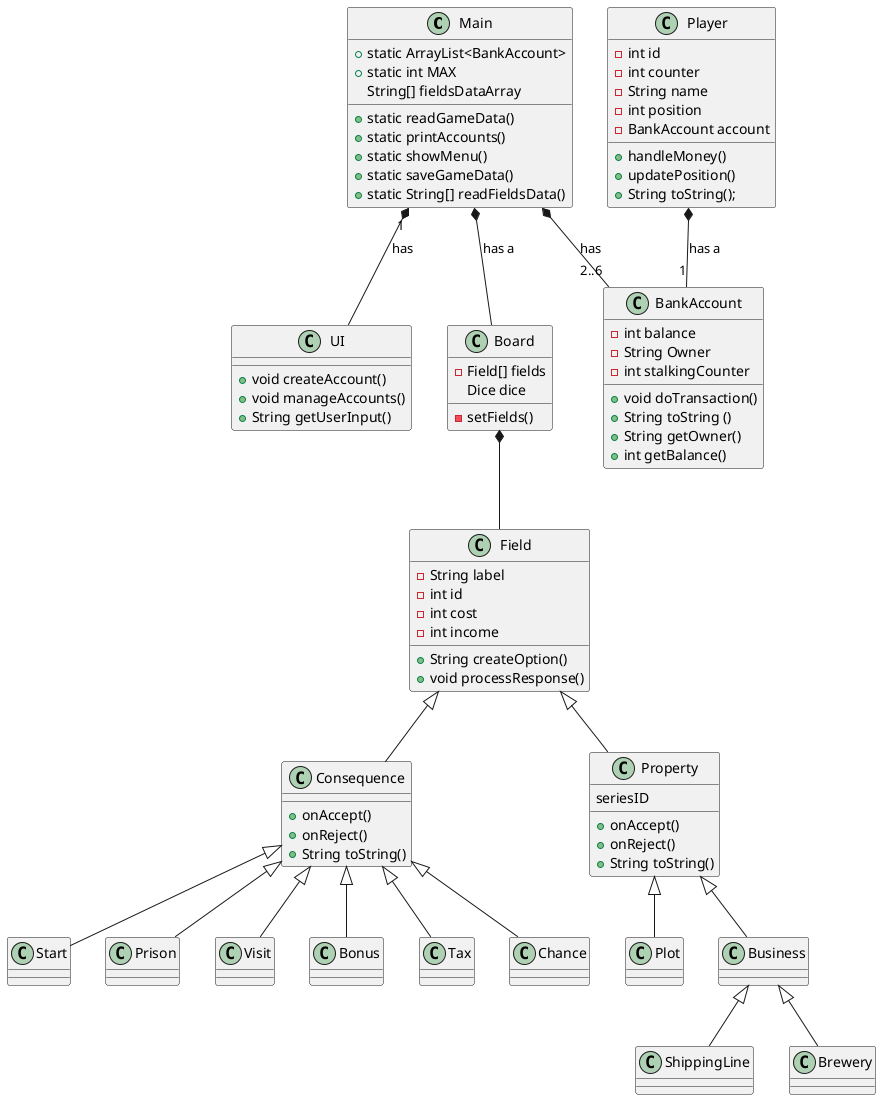 @startuml
'https://plantuml.com/sequence-diagram

Main  *-- "2..6" BankAccount : has
Main "1" *-- UI : has
Player *-- "1" BankAccount : has a
Field <|-- Consequence
Field <|-- Property
Main *-- Board : has a
Consequence <|-- Tax
Consequence <|-- Chance
Consequence <|-- Start
Consequence <|-- Prison
Consequence <|-- Visit
Consequence <|-- Bonus
Property <|-- Plot
Property <|-- Business
Business <|-- ShippingLine
Business <|-- Brewery
Board *-- Field

Player : - int id
Player : - int counter
Player : - String name
Player : - int position
Player : - BankAccount account
Player : + handleMoney()
Player : + updatePosition()
Player : + String toString();

BankAccount : - int balance
BankAccount : - String Owner
BankAccount : - int stalkingCounter
BankAccount : + void doTransaction()
BankAccount : + String toString ()
BankAccount : + String getOwner()
BankAccount : + int getBalance()

UI : + void createAccount()
UI : + void manageAccounts()
UI : + String getUserInput()

Main : + static ArrayList<BankAccount>
Main : + static int MAX
Main : String[] fieldsDataArray
Main : + static readGameData()
Main : + static printAccounts()
Main : + static showMenu()
Main : + static saveGameData()
Main : + static String[] readFieldsData()

Field : - String label
Field : - int id
Field : - int cost
Field : - int income
Field : + String createOption()
Field : + void processResponse()

Consequence : + onAccept()
Consequence : + onReject()
Consequence : + String toString()

Property : seriesID
Property : + onAccept()
Property : + onReject()
Property : + String toString()

Board : - Field[] fields
Board : Dice dice
Board : - setFields()



@enduml